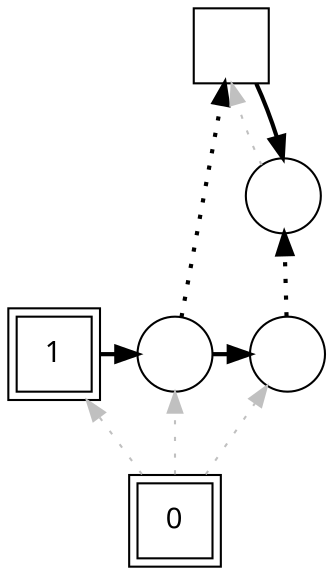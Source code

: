 digraph G {
rankdir = BT;
Node [ fontname="Arial Unicode Multicast"];
Player		[ label="1" shape=square peripheries=2];
Ground		[ label="0" shape=square peripheries=2];
Sausage0		[ label="" shape=circle];
Island		[ label="" shape=square];
Sausage2		[ label="" shape=circle];
Sausage1		[ label="" shape=circle];
{rank=same; Player,Sausage0};
{rank=same; Sausage0,Sausage2};
	"Ground" -> "Player" [style=dotted color="gray"];
	"Player" -> "Sausage0" [constraint=false  penwidth=2];
	"Ground" -> "Sausage0" [style=dotted color="gray"];
	"Sausage0" -> "Island" [style=dotted  penwidth=2];
	"Sausage0" -> "Sausage2" [constraint=false  penwidth=2];
	"Sausage1" -> "Island" [style=dotted color="gray"];
	"Island" -> "Sausage1" [constraint=false  penwidth=2];
	"Ground" -> "Sausage2" [style=dotted color="gray"];
	"Sausage2" -> "Sausage1" [style=dotted  penwidth=2];
}
